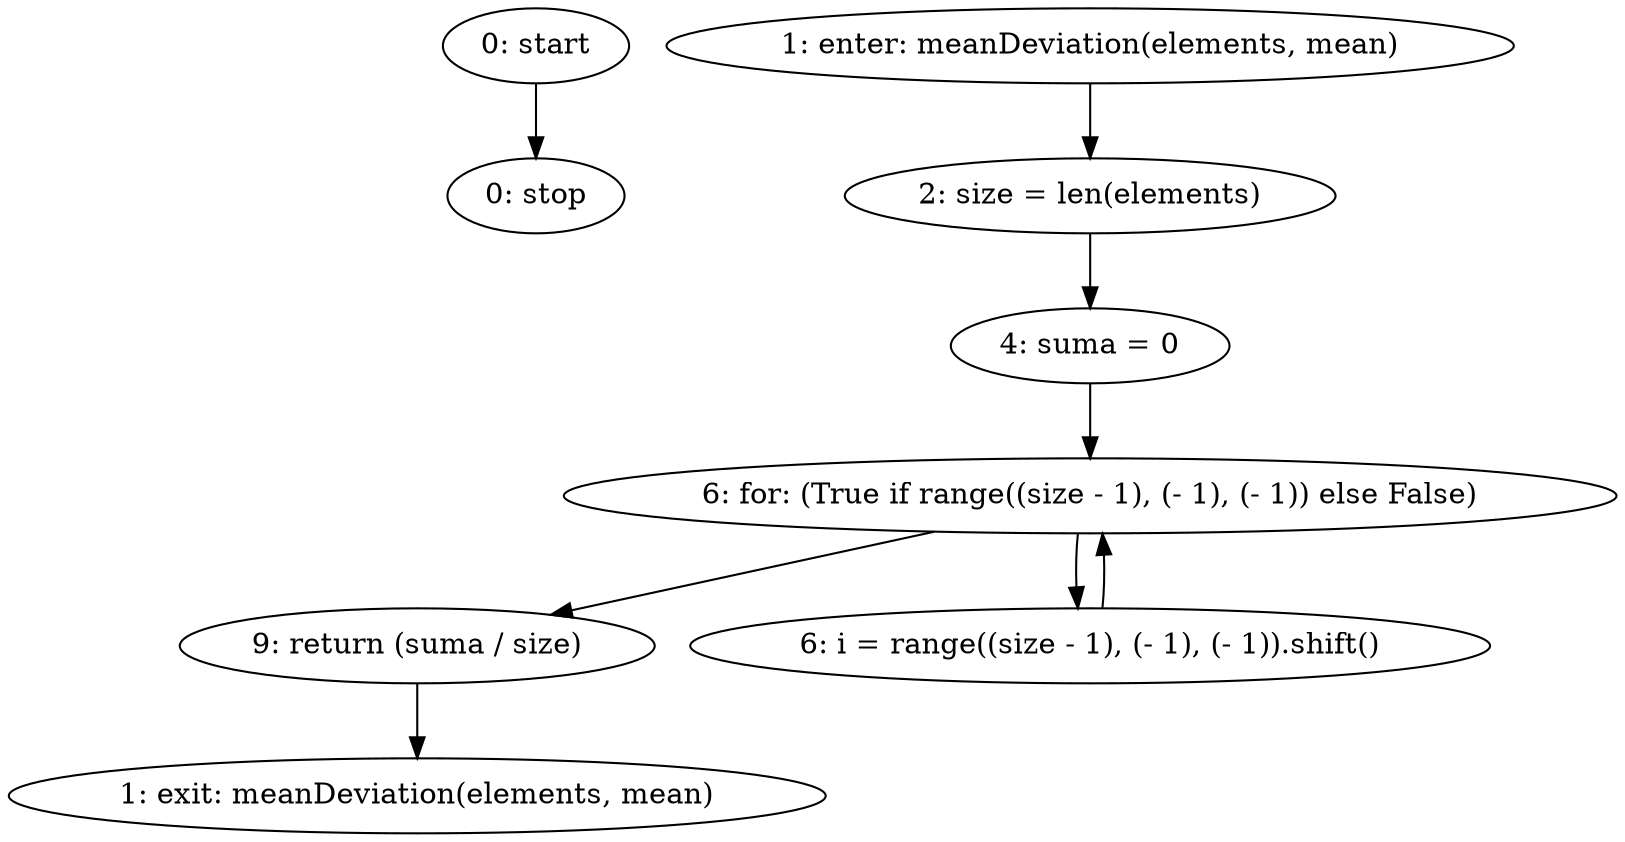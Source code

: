 strict digraph "" {
	node [label="\N"];
	0	[label="0: start"];
	8	[label="0: stop"];
	0 -> 8;
	1	[label="1: enter: meanDeviation(elements, mean)"];
	3	[label="2: size = len(elements)"];
	1 -> 3;
	4	[label="4: suma = 0"];
	3 -> 4;
	2	[label="1: exit: meanDeviation(elements, mean)"];
	7	[label="9: return (suma / size)"];
	7 -> 2;
	5	[label="6: for: (True if range((size - 1), (- 1), (- 1)) else False)"];
	4 -> 5;
	5 -> 7;
	6	[label="6: i = range((size - 1), (- 1), (- 1)).shift()"];
	5 -> 6;
	6 -> 5;
}
